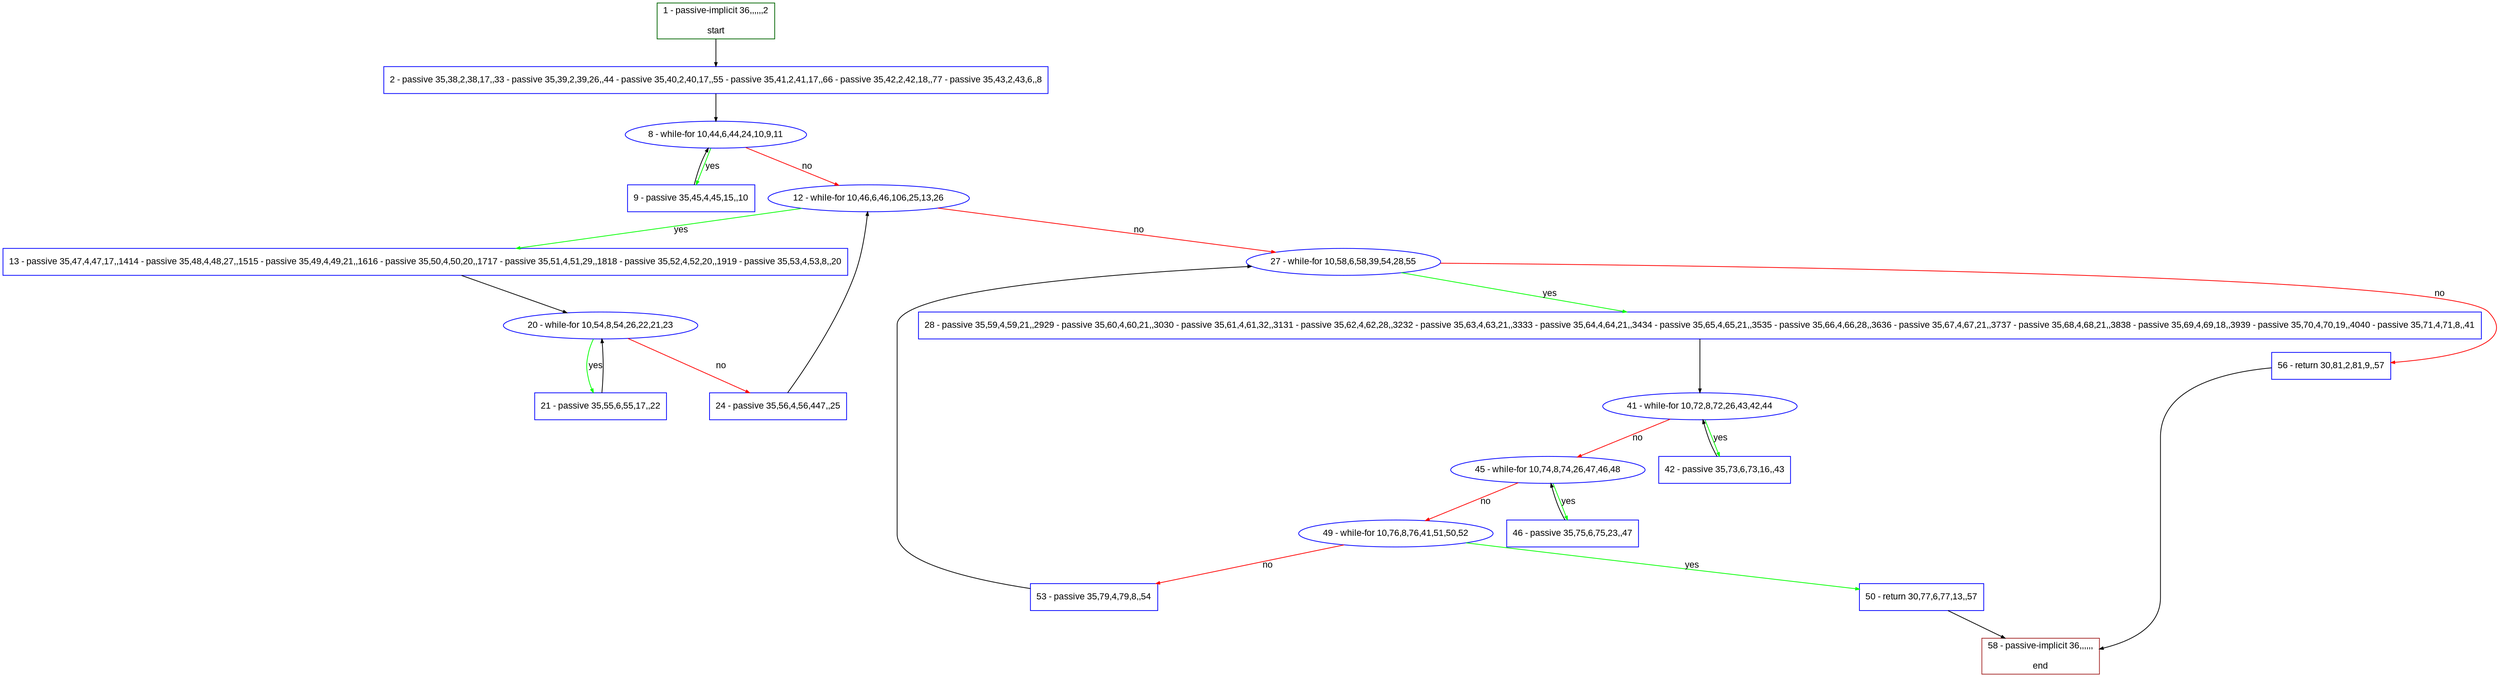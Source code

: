 digraph "" {
  graph [pack="true", label="", fontsize="12", packmode="clust", fontname="Arial", fillcolor="#FFFFCC", bgcolor="white", style="rounded,filled", compound="true"];
  node [node_initialized="no", label="", color="grey", fontsize="12", fillcolor="white", fontname="Arial", style="filled", shape="rectangle", compound="true", fixedsize="false"];
  edge [fontcolor="black", arrowhead="normal", arrowtail="none", arrowsize="0.5", ltail="", label="", color="black", fontsize="12", lhead="", fontname="Arial", dir="forward", compound="true"];
  __N1 [label="2 - passive 35,38,2,38,17,,33 - passive 35,39,2,39,26,,44 - passive 35,40,2,40,17,,55 - passive 35,41,2,41,17,,66 - passive 35,42,2,42,18,,77 - passive 35,43,2,43,6,,8", color="#0000ff", fillcolor="#ffffff", style="filled", shape="box"];
  __N2 [label="1 - passive-implicit 36,,,,,,2\n\nstart", color="#006400", fillcolor="#ffffff", style="filled", shape="box"];
  __N3 [label="8 - while-for 10,44,6,44,24,10,9,11", color="#0000ff", fillcolor="#ffffff", style="filled", shape="oval"];
  __N4 [label="9 - passive 35,45,4,45,15,,10", color="#0000ff", fillcolor="#ffffff", style="filled", shape="box"];
  __N5 [label="12 - while-for 10,46,6,46,106,25,13,26", color="#0000ff", fillcolor="#ffffff", style="filled", shape="oval"];
  __N6 [label="13 - passive 35,47,4,47,17,,1414 - passive 35,48,4,48,27,,1515 - passive 35,49,4,49,21,,1616 - passive 35,50,4,50,20,,1717 - passive 35,51,4,51,29,,1818 - passive 35,52,4,52,20,,1919 - passive 35,53,4,53,8,,20", color="#0000ff", fillcolor="#ffffff", style="filled", shape="box"];
  __N7 [label="27 - while-for 10,58,6,58,39,54,28,55", color="#0000ff", fillcolor="#ffffff", style="filled", shape="oval"];
  __N8 [label="20 - while-for 10,54,8,54,26,22,21,23", color="#0000ff", fillcolor="#ffffff", style="filled", shape="oval"];
  __N9 [label="21 - passive 35,55,6,55,17,,22", color="#0000ff", fillcolor="#ffffff", style="filled", shape="box"];
  __N10 [label="24 - passive 35,56,4,56,447,,25", color="#0000ff", fillcolor="#ffffff", style="filled", shape="box"];
  __N11 [label="28 - passive 35,59,4,59,21,,2929 - passive 35,60,4,60,21,,3030 - passive 35,61,4,61,32,,3131 - passive 35,62,4,62,28,,3232 - passive 35,63,4,63,21,,3333 - passive 35,64,4,64,21,,3434 - passive 35,65,4,65,21,,3535 - passive 35,66,4,66,28,,3636 - passive 35,67,4,67,21,,3737 - passive 35,68,4,68,21,,3838 - passive 35,69,4,69,18,,3939 - passive 35,70,4,70,19,,4040 - passive 35,71,4,71,8,,41", color="#0000ff", fillcolor="#ffffff", style="filled", shape="box"];
  __N12 [label="56 - return 30,81,2,81,9,,57", color="#0000ff", fillcolor="#ffffff", style="filled", shape="box"];
  __N13 [label="41 - while-for 10,72,8,72,26,43,42,44", color="#0000ff", fillcolor="#ffffff", style="filled", shape="oval"];
  __N14 [label="42 - passive 35,73,6,73,16,,43", color="#0000ff", fillcolor="#ffffff", style="filled", shape="box"];
  __N15 [label="45 - while-for 10,74,8,74,26,47,46,48", color="#0000ff", fillcolor="#ffffff", style="filled", shape="oval"];
  __N16 [label="46 - passive 35,75,6,75,23,,47", color="#0000ff", fillcolor="#ffffff", style="filled", shape="box"];
  __N17 [label="49 - while-for 10,76,8,76,41,51,50,52", color="#0000ff", fillcolor="#ffffff", style="filled", shape="oval"];
  __N18 [label="50 - return 30,77,6,77,13,,57", color="#0000ff", fillcolor="#ffffff", style="filled", shape="box"];
  __N19 [label="53 - passive 35,79,4,79,8,,54", color="#0000ff", fillcolor="#ffffff", style="filled", shape="box"];
  __N20 [label="58 - passive-implicit 36,,,,,,\n\nend", color="#a52a2a", fillcolor="#ffffff", style="filled", shape="box"];
  __N2 -> __N1 [arrowhead="normal", arrowtail="none", color="#000000", label="", dir="forward"];
  __N1 -> __N3 [arrowhead="normal", arrowtail="none", color="#000000", label="", dir="forward"];
  __N3 -> __N4 [arrowhead="normal", arrowtail="none", color="#00ff00", label="yes", dir="forward"];
  __N4 -> __N3 [arrowhead="normal", arrowtail="none", color="#000000", label="", dir="forward"];
  __N3 -> __N5 [arrowhead="normal", arrowtail="none", color="#ff0000", label="no", dir="forward"];
  __N5 -> __N6 [arrowhead="normal", arrowtail="none", color="#00ff00", label="yes", dir="forward"];
  __N5 -> __N7 [arrowhead="normal", arrowtail="none", color="#ff0000", label="no", dir="forward"];
  __N6 -> __N8 [arrowhead="normal", arrowtail="none", color="#000000", label="", dir="forward"];
  __N8 -> __N9 [arrowhead="normal", arrowtail="none", color="#00ff00", label="yes", dir="forward"];
  __N9 -> __N8 [arrowhead="normal", arrowtail="none", color="#000000", label="", dir="forward"];
  __N8 -> __N10 [arrowhead="normal", arrowtail="none", color="#ff0000", label="no", dir="forward"];
  __N10 -> __N5 [arrowhead="normal", arrowtail="none", color="#000000", label="", dir="forward"];
  __N7 -> __N11 [arrowhead="normal", arrowtail="none", color="#00ff00", label="yes", dir="forward"];
  __N7 -> __N12 [arrowhead="normal", arrowtail="none", color="#ff0000", label="no", dir="forward"];
  __N11 -> __N13 [arrowhead="normal", arrowtail="none", color="#000000", label="", dir="forward"];
  __N13 -> __N14 [arrowhead="normal", arrowtail="none", color="#00ff00", label="yes", dir="forward"];
  __N14 -> __N13 [arrowhead="normal", arrowtail="none", color="#000000", label="", dir="forward"];
  __N13 -> __N15 [arrowhead="normal", arrowtail="none", color="#ff0000", label="no", dir="forward"];
  __N15 -> __N16 [arrowhead="normal", arrowtail="none", color="#00ff00", label="yes", dir="forward"];
  __N16 -> __N15 [arrowhead="normal", arrowtail="none", color="#000000", label="", dir="forward"];
  __N15 -> __N17 [arrowhead="normal", arrowtail="none", color="#ff0000", label="no", dir="forward"];
  __N17 -> __N18 [arrowhead="normal", arrowtail="none", color="#00ff00", label="yes", dir="forward"];
  __N17 -> __N19 [arrowhead="normal", arrowtail="none", color="#ff0000", label="no", dir="forward"];
  __N18 -> __N20 [arrowhead="normal", arrowtail="none", color="#000000", label="", dir="forward"];
  __N19 -> __N7 [arrowhead="normal", arrowtail="none", color="#000000", label="", dir="forward"];
  __N12 -> __N20 [arrowhead="normal", arrowtail="none", color="#000000", label="", dir="forward"];
}
